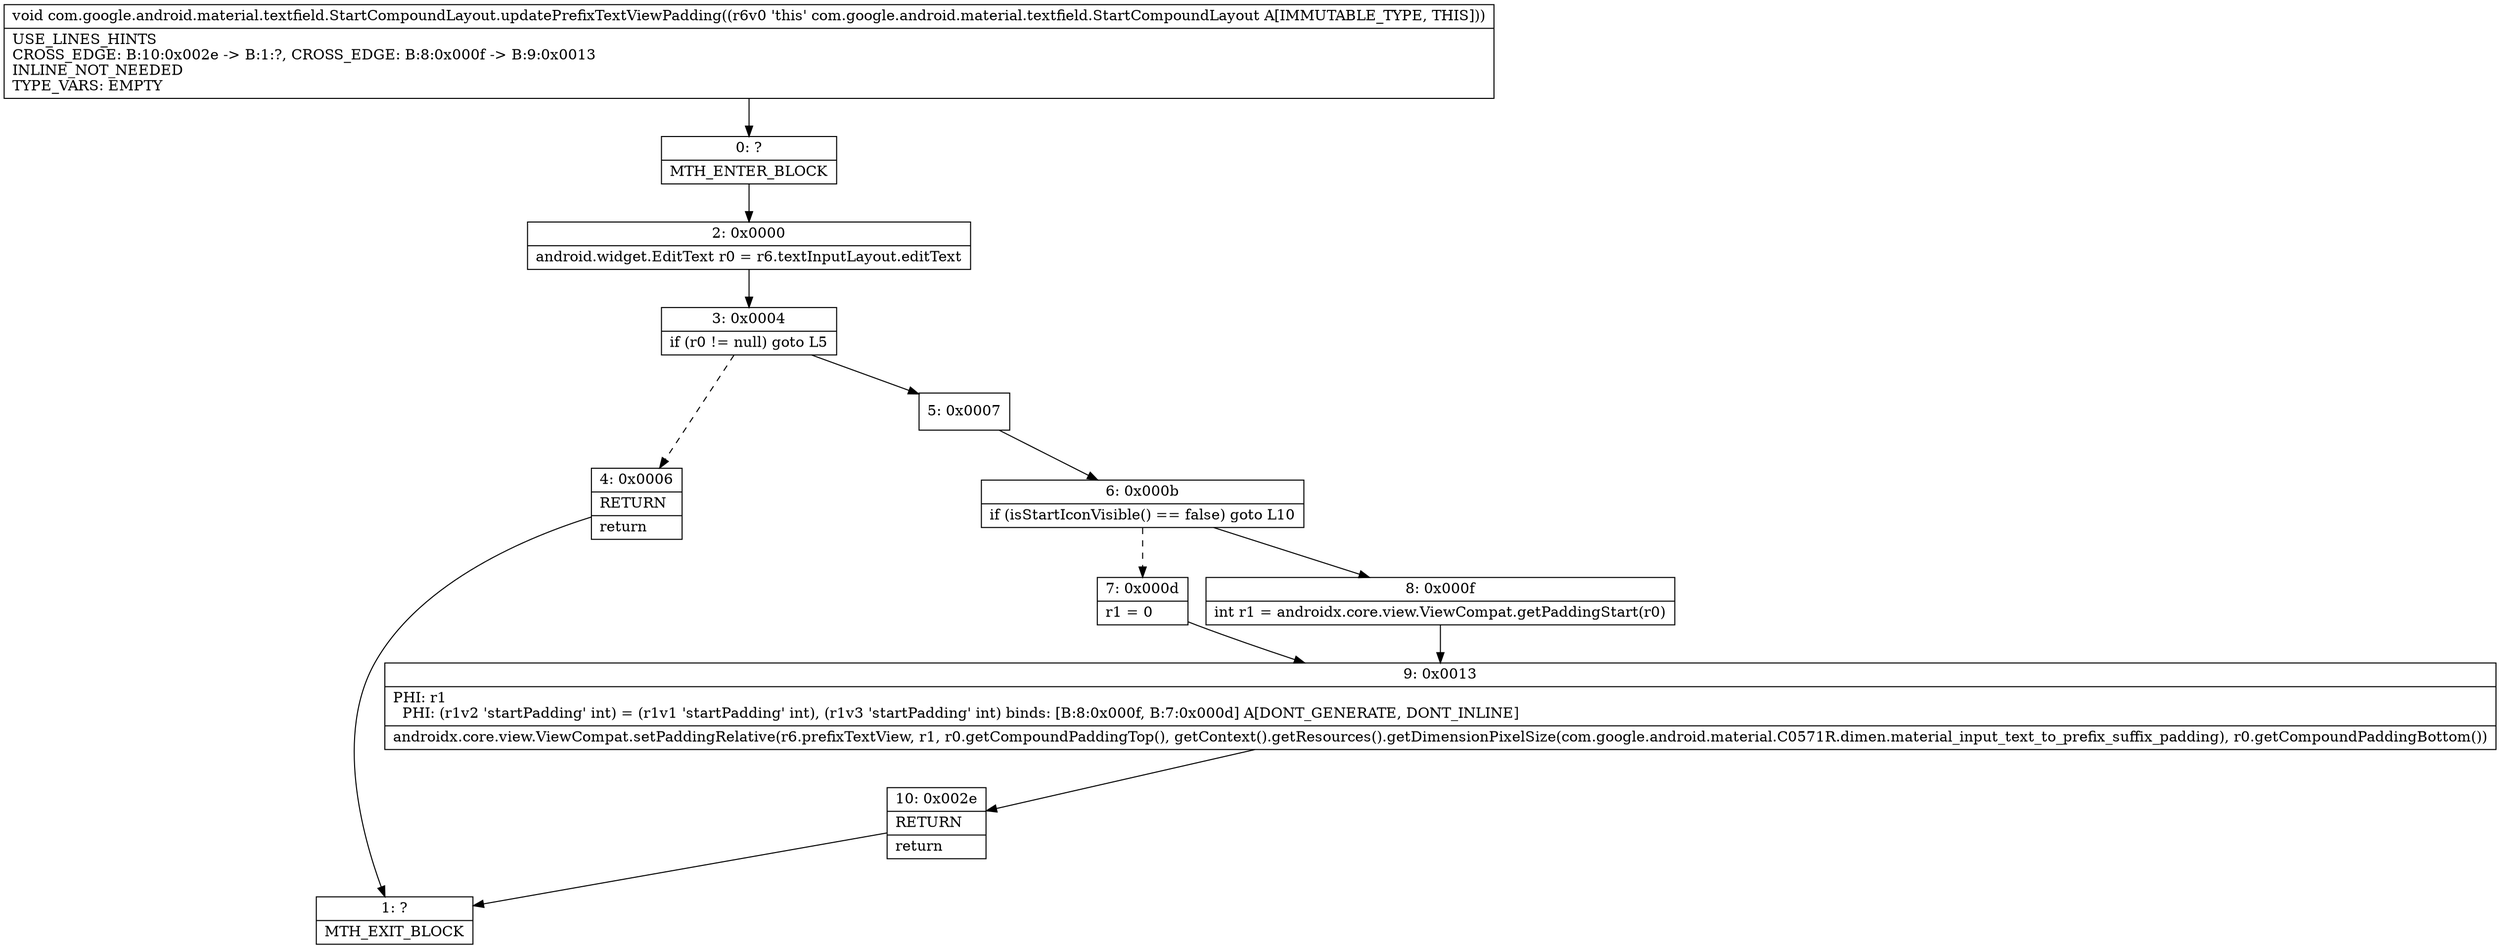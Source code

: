 digraph "CFG forcom.google.android.material.textfield.StartCompoundLayout.updatePrefixTextViewPadding()V" {
Node_0 [shape=record,label="{0\:\ ?|MTH_ENTER_BLOCK\l}"];
Node_2 [shape=record,label="{2\:\ 0x0000|android.widget.EditText r0 = r6.textInputLayout.editText\l}"];
Node_3 [shape=record,label="{3\:\ 0x0004|if (r0 != null) goto L5\l}"];
Node_4 [shape=record,label="{4\:\ 0x0006|RETURN\l|return\l}"];
Node_1 [shape=record,label="{1\:\ ?|MTH_EXIT_BLOCK\l}"];
Node_5 [shape=record,label="{5\:\ 0x0007}"];
Node_6 [shape=record,label="{6\:\ 0x000b|if (isStartIconVisible() == false) goto L10\l}"];
Node_7 [shape=record,label="{7\:\ 0x000d|r1 = 0\l}"];
Node_9 [shape=record,label="{9\:\ 0x0013|PHI: r1 \l  PHI: (r1v2 'startPadding' int) = (r1v1 'startPadding' int), (r1v3 'startPadding' int) binds: [B:8:0x000f, B:7:0x000d] A[DONT_GENERATE, DONT_INLINE]\l|androidx.core.view.ViewCompat.setPaddingRelative(r6.prefixTextView, r1, r0.getCompoundPaddingTop(), getContext().getResources().getDimensionPixelSize(com.google.android.material.C0571R.dimen.material_input_text_to_prefix_suffix_padding), r0.getCompoundPaddingBottom())\l}"];
Node_10 [shape=record,label="{10\:\ 0x002e|RETURN\l|return\l}"];
Node_8 [shape=record,label="{8\:\ 0x000f|int r1 = androidx.core.view.ViewCompat.getPaddingStart(r0)\l}"];
MethodNode[shape=record,label="{void com.google.android.material.textfield.StartCompoundLayout.updatePrefixTextViewPadding((r6v0 'this' com.google.android.material.textfield.StartCompoundLayout A[IMMUTABLE_TYPE, THIS]))  | USE_LINES_HINTS\lCROSS_EDGE: B:10:0x002e \-\> B:1:?, CROSS_EDGE: B:8:0x000f \-\> B:9:0x0013\lINLINE_NOT_NEEDED\lTYPE_VARS: EMPTY\l}"];
MethodNode -> Node_0;Node_0 -> Node_2;
Node_2 -> Node_3;
Node_3 -> Node_4[style=dashed];
Node_3 -> Node_5;
Node_4 -> Node_1;
Node_5 -> Node_6;
Node_6 -> Node_7[style=dashed];
Node_6 -> Node_8;
Node_7 -> Node_9;
Node_9 -> Node_10;
Node_10 -> Node_1;
Node_8 -> Node_9;
}

